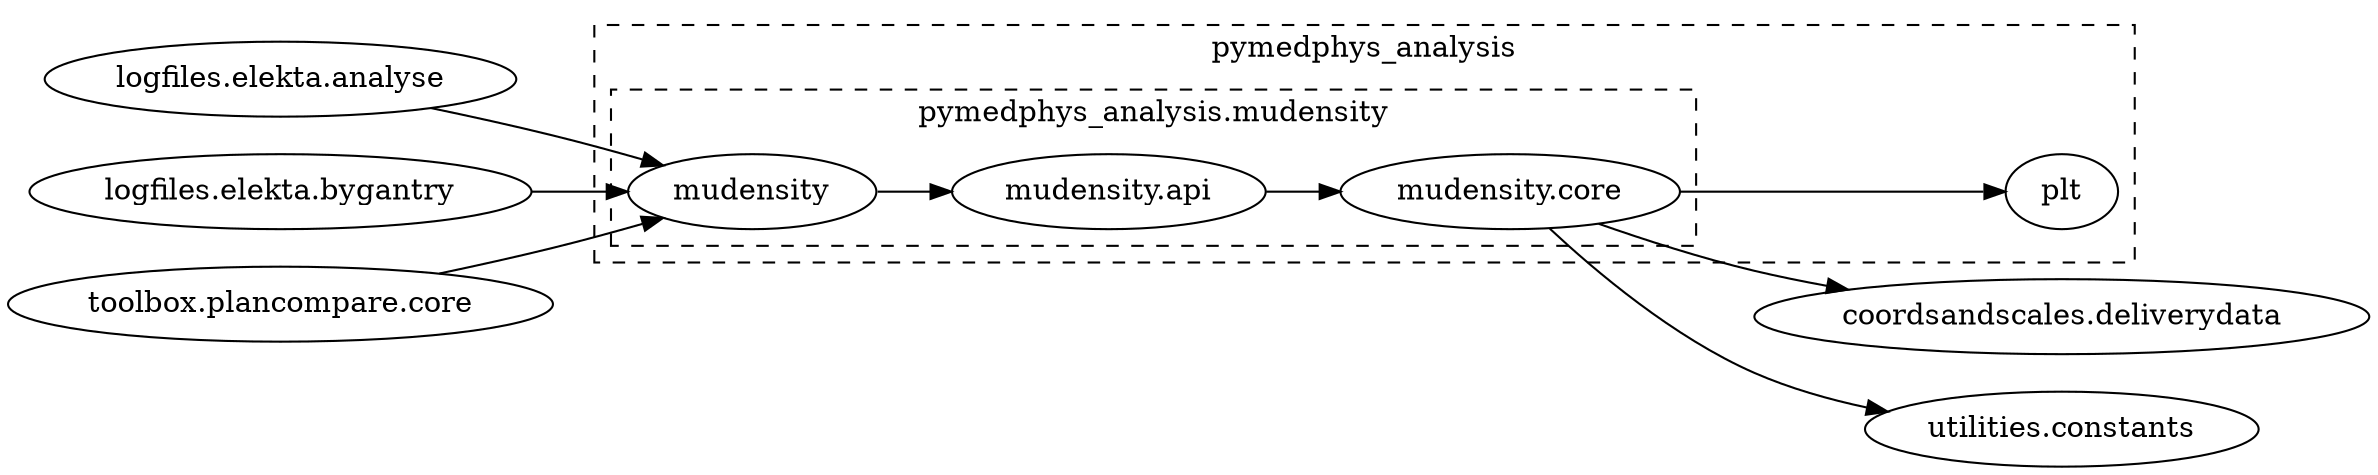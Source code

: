 strict digraph {
	graph [rankdir=LR];
	subgraph cluster_0 {
		graph [URL="#pymedphys-analysis",
			label=pymedphys_analysis,
			style=dashed
		];
		subgraph cluster_1 {
			graph [URL="#pymedphys-analysis-mudensity",
				label="pymedphys_analysis.mudensity"
			];
			{
				graph [rank=same];
				"pymedphys_analysis.mudensity.core"				 [URL="https://github.com/pymedphys/pymedphys/blob/master/packages/pymedphys_analysis/src/pymedphys_analysis/mudensity/core.py",
					label="mudensity.core"];
			}
			{
				graph [rank=same];
				"pymedphys_analysis.mudensity.api"				 [URL="https://github.com/pymedphys/pymedphys/blob/master/packages/pymedphys_analysis/src/pymedphys_analysis/mudensity/api.py",
					label="mudensity.api"];
			}
			{
				graph [rank=same];
				"pymedphys_analysis.mudensity"				 [URL="https://github.com/pymedphys/pymedphys/blob/master/packages/pymedphys_analysis/src/pymedphys_analysis/mudensity",
					label=mudensity];
			}
		}
		"pymedphys_analysis.plt"		 [URL="https://github.com/pymedphys/pymedphys/blob/master/packages/pymedphys_analysis/src/pymedphys_analysis/plt",
			label=plt];
	}
	"pymedphys_analysis.mudensity.core" -> "pymedphys_analysis.plt";
	"pymedphys_coordsandscales.deliverydata"	 [URL="https://github.com/pymedphys/pymedphys/blob/master/packages/pymedphys_coordsandscales/src/pymedphys_coordsandscales/deliverydata",
		label="coordsandscales.deliverydata"];
	"pymedphys_analysis.mudensity.core" -> "pymedphys_coordsandscales.deliverydata";
	"pymedphys_utilities.constants"	 [URL="https://github.com/pymedphys/pymedphys/blob/master/packages/pymedphys_utilities/src/pymedphys_utilities/constants",
		label="utilities.constants"];
	"pymedphys_analysis.mudensity.core" -> "pymedphys_utilities.constants";
	"pymedphys_analysis.mudensity.api" -> "pymedphys_analysis.mudensity.core";
	"pymedphys_analysis.mudensity" -> "pymedphys_analysis.mudensity.api";
	"pymedphys_logfiles.elekta.analyse"	 [URL="https://github.com/pymedphys/pymedphys/blob/master/packages/pymedphys_logfiles/src/pymedphys_logfiles/elekta/analyse.py",
		label="logfiles.elekta.analyse"];
	"pymedphys_logfiles.elekta.analyse" -> "pymedphys_analysis.mudensity";
	"pymedphys_logfiles.elekta.bygantry"	 [URL="https://github.com/pymedphys/pymedphys/blob/master/packages/pymedphys_logfiles/src/pymedphys_logfiles/elekta/bygantry.py",
		label="logfiles.elekta.bygantry"];
	"pymedphys_logfiles.elekta.bygantry" -> "pymedphys_analysis.mudensity";
	"pymedphys_toolbox.plancompare.core"	 [URL="https://github.com/pymedphys/pymedphys/blob/master/packages/pymedphys_toolbox/src/pymedphys_toolbox/plancompare/core.py",
		label="toolbox.plancompare.core"];
	"pymedphys_toolbox.plancompare.core" -> "pymedphys_analysis.mudensity";
}
